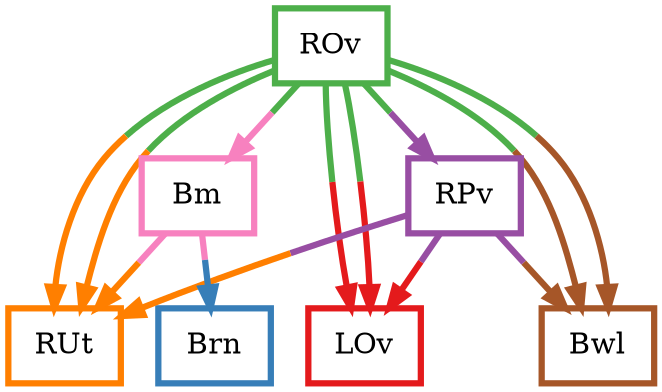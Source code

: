 digraph barS {
	{
		rank=same
	4 [shape=box,penwidth=3,colorscheme=set19,color=3,label="ROv"]
	}
	{
		rank=same
		6 [shape=box,penwidth=3,colorscheme=set19,color=5,label="RUt"]
		3 [shape=box,penwidth=3,colorscheme=set19,color=1,label="LOv"]
		2 [shape=box,penwidth=3,colorscheme=set19,color=7,label="Bwl"]
		1 [shape=box,penwidth=3,colorscheme=set19,color=2,label="Brn"]
	}
	5 [shape=box,penwidth=3,colorscheme=set19,color=4,label="RPv"]
	0 [shape=box,penwidth=3,colorscheme=set19,color=8,label="Bm"]
	5 -> 3 [penwidth=3,colorscheme=set19,color="4;0.5:1"]
	5 -> 2 [penwidth=3,colorscheme=set19,color="4;0.5:7"]
	5 -> 6 [penwidth=3,colorscheme=set19,color="4;0.5:5"]
	4 -> 0 [penwidth=3,colorscheme=set19,color="3;0.5:8"]
	4 -> 3 [penwidth=3,colorscheme=set19,color="3;0.5:1"]
	4 -> 2 [penwidth=3,colorscheme=set19,color="3;0.5:7"]
	4 -> 6 [penwidth=3,colorscheme=set19,color="3;0.5:5"]
	4 -> 5 [penwidth=3,colorscheme=set19,color="3;0.5:4"]
	4 -> 3 [penwidth=3,colorscheme=set19,color="3;0.5:1"]
	4 -> 2 [penwidth=3,colorscheme=set19,color="3;0.5:7"]
	4 -> 6 [penwidth=3,colorscheme=set19,color="3;0.5:5"]
	0 -> 1 [penwidth=3,colorscheme=set19,color="8;0.5:2"]
	0 -> 6 [penwidth=3,colorscheme=set19,color="8;0.5:5"]
}
